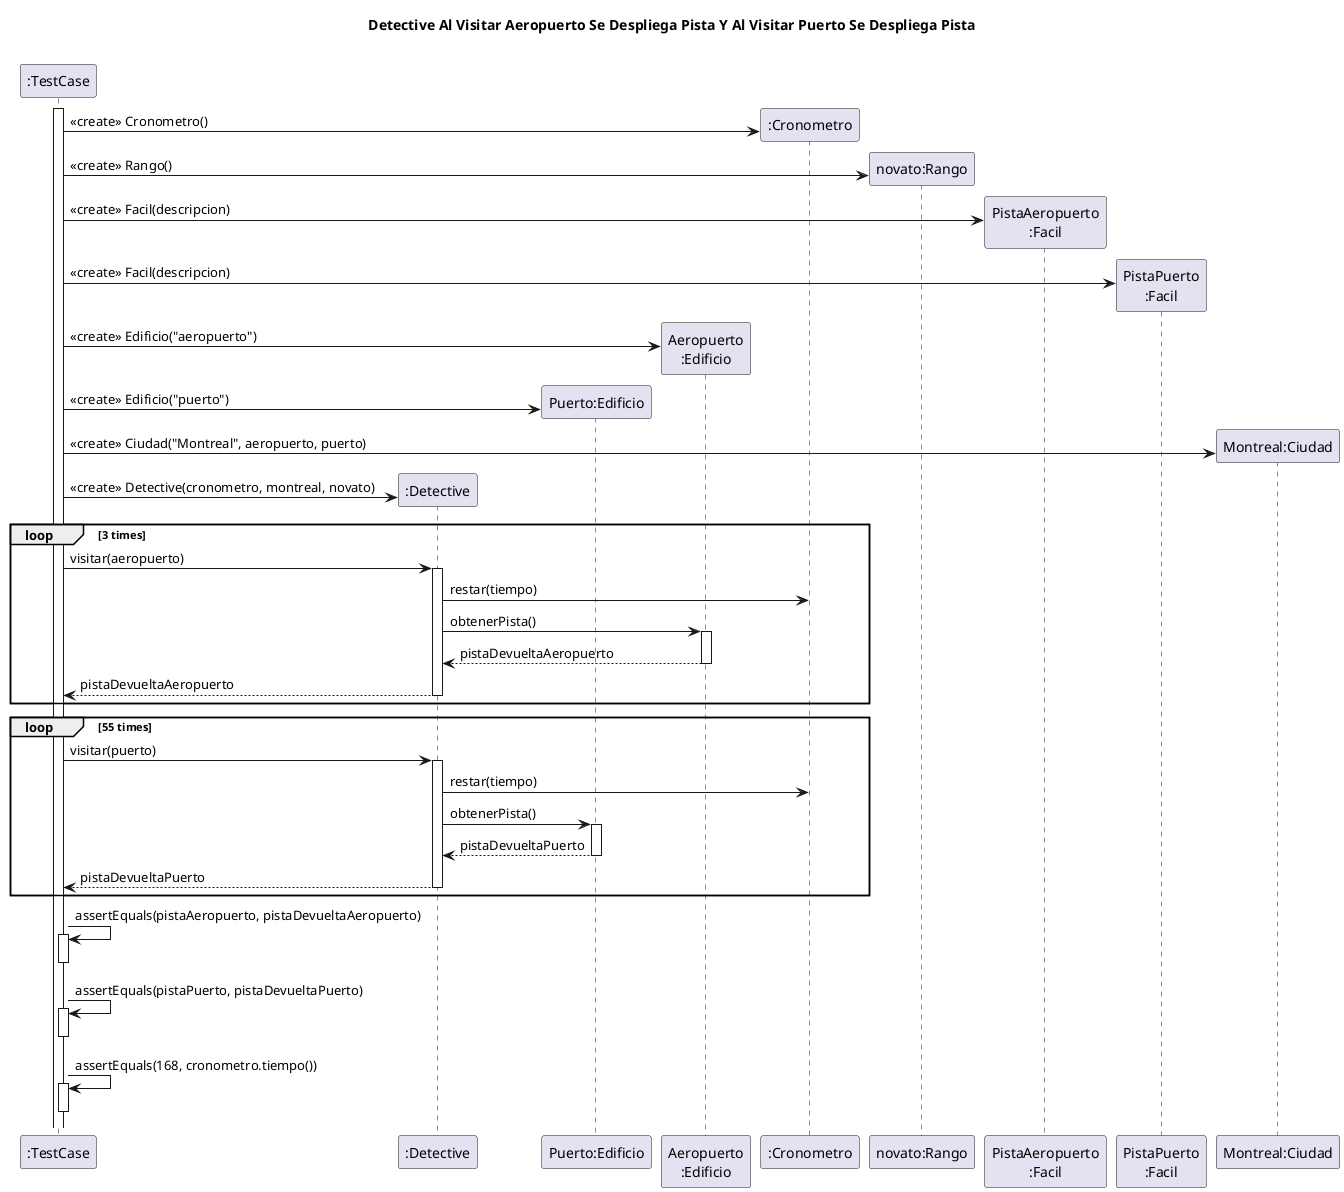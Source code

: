 @startuml

title "Detective Al Visitar Aeropuerto Se Despliega Pista Y Al Visitar Puerto Se Despliega Pista"

participant ":TestCase" as testcase
participant ":Detective" as detective
participant "Puerto:Edificio" as puerto
participant "Aeropuerto\n:Edificio" as aeropuerto
participant ":Cronometro" as crono
participant "novato:Rango" as rango
participant "PistaAeropuerto\n:Facil" as pistaAeropuerto
participant "PistaPuerto\n:Facil" as pistaPuerto
participant "Montreal:Ciudad" as ciudad

activate testcase
create crono
testcase -> crono: <<create>> Cronometro()
create rango
testcase -> rango: <<create>> Rango()
create pistaAeropuerto
testcase -> pistaAeropuerto: <<create>> Facil(descripcion)
create pistaPuerto
testcase -> pistaPuerto: <<create>> Facil(descripcion)
create aeropuerto
testcase -> aeropuerto: <<create>> Edificio("aeropuerto")
create puerto
testcase -> puerto: <<create>> Edificio("puerto")
create ciudad
testcase -> ciudad: <<create>> Ciudad("Montreal", aeropuerto, puerto)
create detective
testcase -> detective: <<create>> Detective(cronometro, montreal, novato)


loop 3 times
    testcase -> detective: visitar(aeropuerto)
        activate detective
        detective -> crono: restar(tiempo)
        detective -> aeropuerto: obtenerPista()
            activate aeropuerto
            return pistaDevueltaAeropuerto
        return pistaDevueltaAeropuerto
end

loop 55 times
    testcase -> detective: visitar(puerto)
        activate detective
        detective -> crono: restar(tiempo)
        detective -> puerto: obtenerPista()
            activate puerto
            return pistaDevueltaPuerto
        return pistaDevueltaPuerto
end


testcase -> testcase: assertEquals(pistaAeropuerto, pistaDevueltaAeropuerto)
activate testcase
deactivate testcase

testcase -> testcase: assertEquals(pistaPuerto, pistaDevueltaPuerto)
activate testcase
deactivate testcase

testcase-> testcase: assertEquals(168, cronometro.tiempo())
activate testcase
deactivate testcase

@enduml
